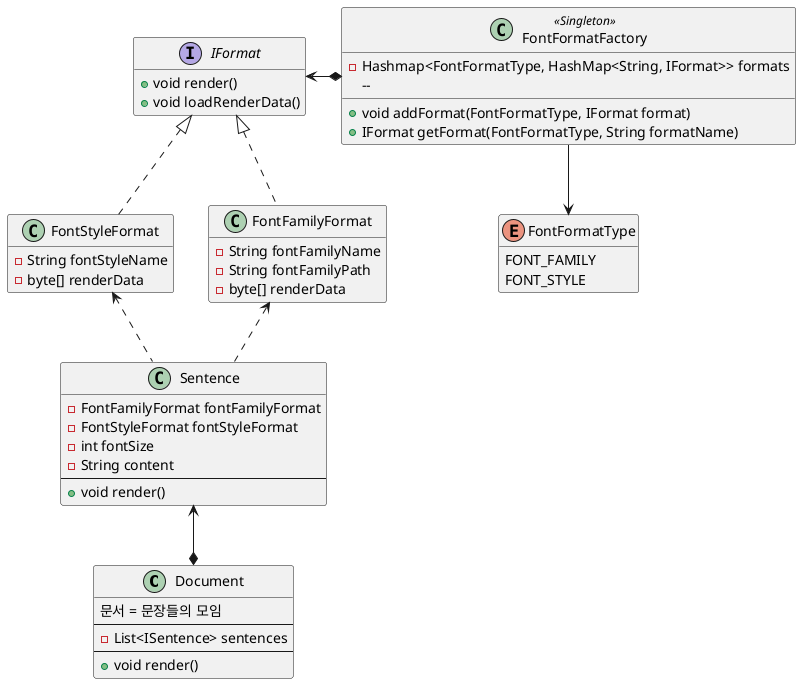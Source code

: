 @startuml
'https://plantuml.com/class-diagram

hide empty fields
hide empty methods

    class Document {
        문서 = 문장들의 모임
        --
        - List<ISentence> sentences
        --
        + void render()
    }


    interface IFormat {
        + void render()
        + void loadRenderData()
    }

    class FontFamilyFormat {
        - String fontFamilyName
        - String fontFamilyPath
        - byte[] renderData
    }

    class FontStyleFormat {
        - String fontStyleName
        - byte[] renderData
    }

    class Sentence {
        - FontFamilyFormat fontFamilyFormat
        - FontStyleFormat fontStyleFormat
        - int fontSize
        - String content
        --
        + void render()
    }

    Document *-u-> Sentence

    Sentence .u.> FontFamilyFormat
    Sentence .u.> FontStyleFormat

    FontStyleFormat .up.|> IFormat
    FontFamilyFormat .up.|> IFormat

class FontFormatFactory<<Singleton>> {

    - Hashmap<FontFormatType, HashMap<String, IFormat>> formats
    --
    + void addFormat(FontFormatType, IFormat format)
    + IFormat getFormat(FontFormatType, String formatName)
}

enum FontFormatType {
    FONT_FAMILY
    FONT_STYLE
}

FontFormatFactory *-l-> IFormat
FontFormatFactory -d-> FontFormatType


@enduml